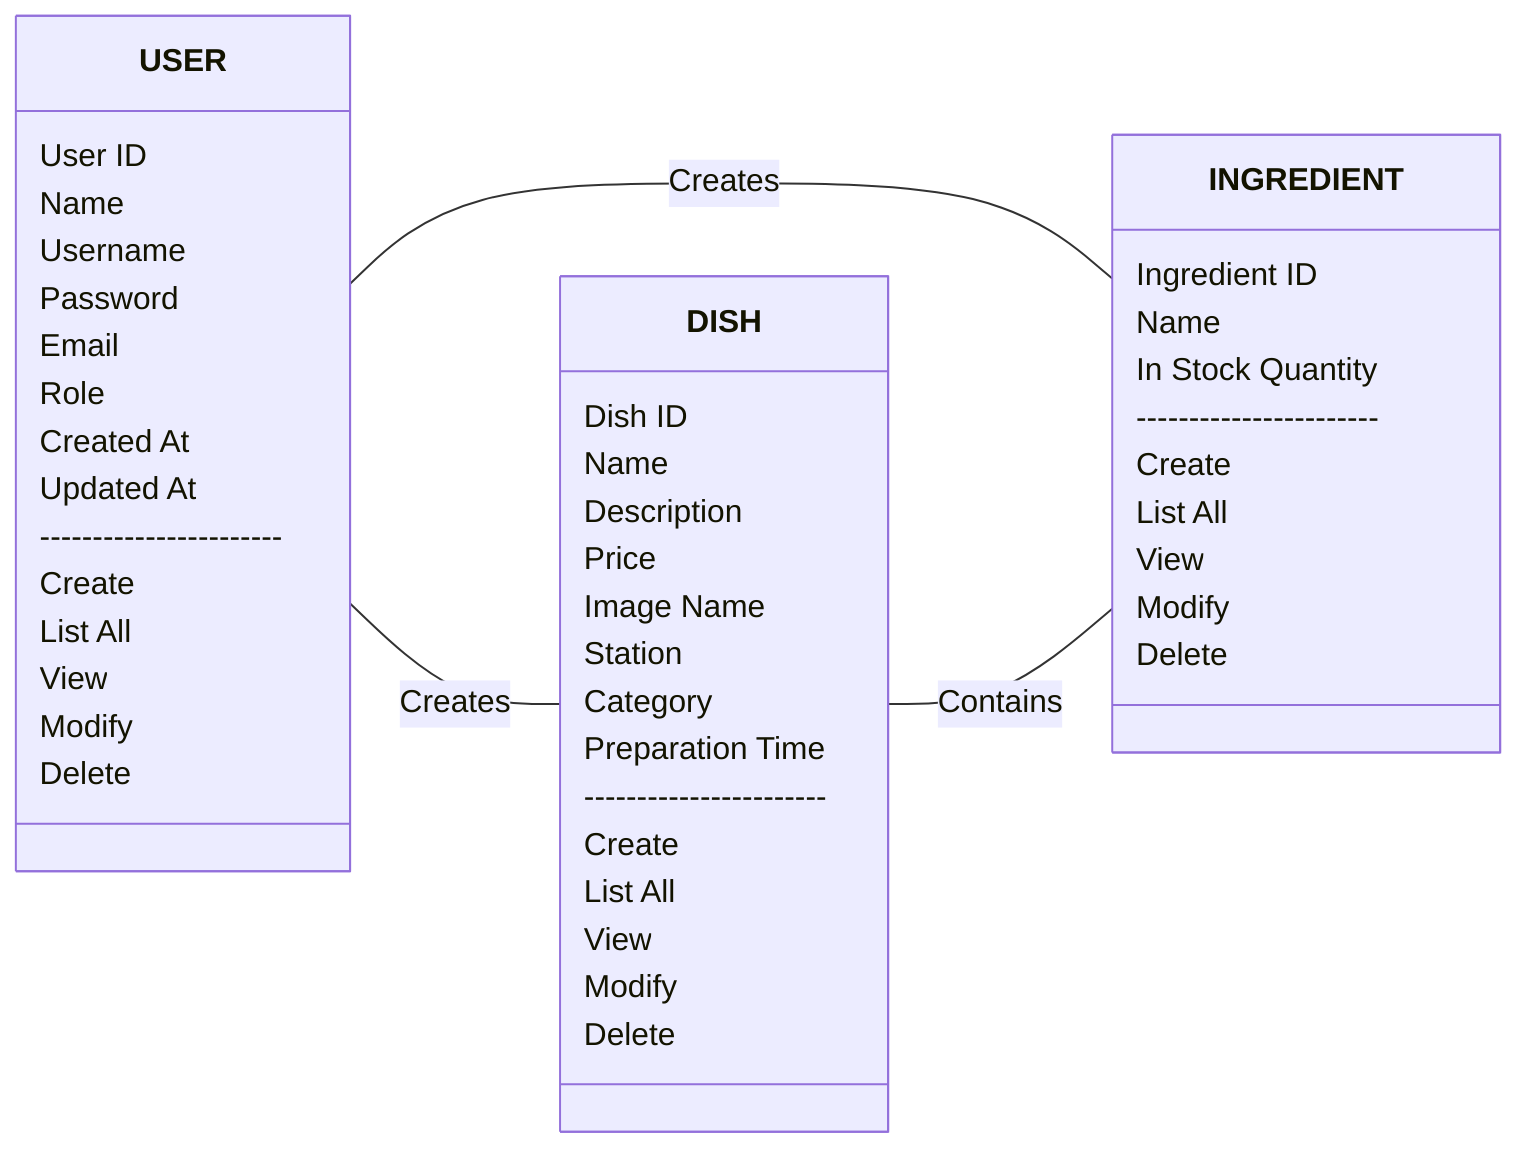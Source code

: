 classDiagram
    %% Admin-related domains
    direction LR

    class DISH {
        Dish ID
        Name
        Description
        Price
        Image Name
        Station
        Category
        Preparation Time
        -----------------------
        Create
        List All
        View
        Modify
        Delete
    }

    class INGREDIENT {
        Ingredient ID
        Name
        In Stock Quantity
        -----------------------
        Create
        List All
        View
        Modify
        Delete
    }

    class USER {
        User ID
        Name
        Username
        Password
        Email
        Role
        Created At
        Updated At
        -----------------------
        Create
        List All
        View
        Modify
        Delete
    }

    USER -- INGREDIENT : Creates
    DISH -- INGREDIENT : Contains
    USER -- DISH : Creates